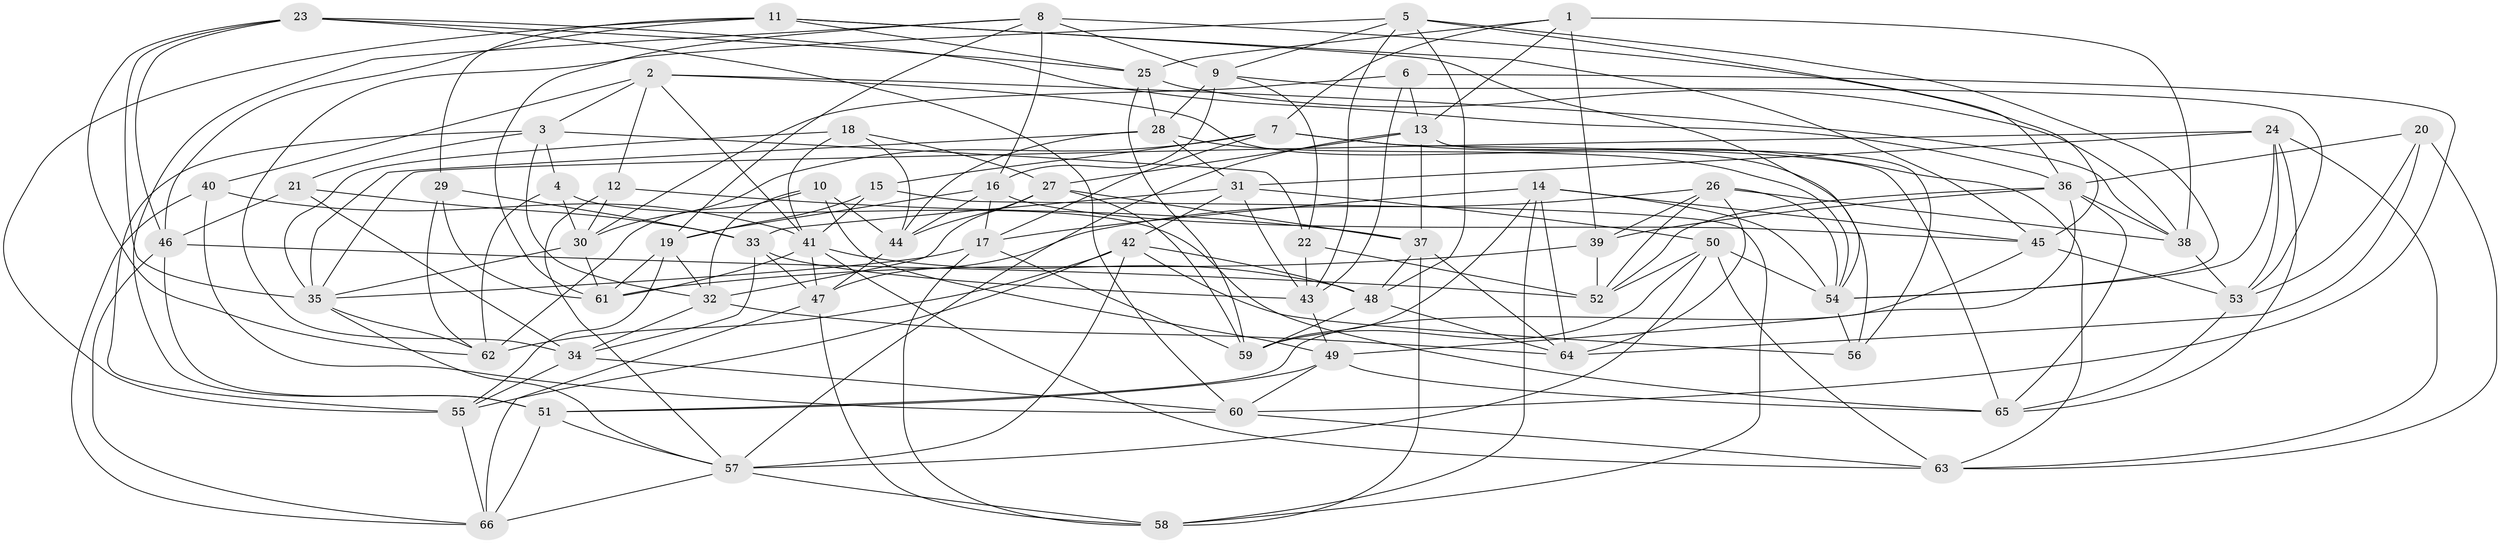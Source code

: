 // original degree distribution, {4: 1.0}
// Generated by graph-tools (version 1.1) at 2025/50/03/09/25 03:50:47]
// undirected, 66 vertices, 190 edges
graph export_dot {
graph [start="1"]
  node [color=gray90,style=filled];
  1;
  2;
  3;
  4;
  5;
  6;
  7;
  8;
  9;
  10;
  11;
  12;
  13;
  14;
  15;
  16;
  17;
  18;
  19;
  20;
  21;
  22;
  23;
  24;
  25;
  26;
  27;
  28;
  29;
  30;
  31;
  32;
  33;
  34;
  35;
  36;
  37;
  38;
  39;
  40;
  41;
  42;
  43;
  44;
  45;
  46;
  47;
  48;
  49;
  50;
  51;
  52;
  53;
  54;
  55;
  56;
  57;
  58;
  59;
  60;
  61;
  62;
  63;
  64;
  65;
  66;
  1 -- 7 [weight=1.0];
  1 -- 13 [weight=1.0];
  1 -- 25 [weight=1.0];
  1 -- 38 [weight=1.0];
  1 -- 39 [weight=2.0];
  2 -- 3 [weight=1.0];
  2 -- 12 [weight=1.0];
  2 -- 38 [weight=1.0];
  2 -- 40 [weight=1.0];
  2 -- 41 [weight=1.0];
  2 -- 56 [weight=1.0];
  3 -- 4 [weight=1.0];
  3 -- 21 [weight=1.0];
  3 -- 22 [weight=1.0];
  3 -- 32 [weight=1.0];
  3 -- 55 [weight=1.0];
  4 -- 30 [weight=1.0];
  4 -- 62 [weight=1.0];
  4 -- 65 [weight=1.0];
  5 -- 9 [weight=1.0];
  5 -- 34 [weight=1.0];
  5 -- 36 [weight=1.0];
  5 -- 43 [weight=1.0];
  5 -- 48 [weight=1.0];
  5 -- 54 [weight=1.0];
  6 -- 13 [weight=1.0];
  6 -- 30 [weight=1.0];
  6 -- 43 [weight=1.0];
  6 -- 60 [weight=1.0];
  7 -- 15 [weight=1.0];
  7 -- 17 [weight=1.0];
  7 -- 30 [weight=1.0];
  7 -- 63 [weight=1.0];
  7 -- 65 [weight=1.0];
  8 -- 9 [weight=1.0];
  8 -- 16 [weight=1.0];
  8 -- 19 [weight=1.0];
  8 -- 45 [weight=1.0];
  8 -- 51 [weight=1.0];
  8 -- 61 [weight=1.0];
  9 -- 16 [weight=1.0];
  9 -- 22 [weight=1.0];
  9 -- 28 [weight=1.0];
  9 -- 53 [weight=1.0];
  10 -- 32 [weight=1.0];
  10 -- 44 [weight=1.0];
  10 -- 49 [weight=1.0];
  10 -- 62 [weight=1.0];
  11 -- 25 [weight=1.0];
  11 -- 29 [weight=1.0];
  11 -- 45 [weight=1.0];
  11 -- 46 [weight=1.0];
  11 -- 54 [weight=1.0];
  11 -- 55 [weight=1.0];
  12 -- 30 [weight=1.0];
  12 -- 37 [weight=1.0];
  12 -- 57 [weight=1.0];
  13 -- 27 [weight=1.0];
  13 -- 37 [weight=1.0];
  13 -- 56 [weight=1.0];
  13 -- 57 [weight=1.0];
  14 -- 17 [weight=1.0];
  14 -- 45 [weight=1.0];
  14 -- 54 [weight=1.0];
  14 -- 58 [weight=1.0];
  14 -- 59 [weight=1.0];
  14 -- 64 [weight=1.0];
  15 -- 19 [weight=1.0];
  15 -- 41 [weight=1.0];
  15 -- 58 [weight=1.0];
  16 -- 17 [weight=1.0];
  16 -- 19 [weight=1.0];
  16 -- 44 [weight=1.0];
  16 -- 45 [weight=1.0];
  17 -- 35 [weight=1.0];
  17 -- 58 [weight=1.0];
  17 -- 59 [weight=1.0];
  18 -- 27 [weight=1.0];
  18 -- 35 [weight=1.0];
  18 -- 41 [weight=1.0];
  18 -- 44 [weight=1.0];
  19 -- 32 [weight=1.0];
  19 -- 55 [weight=1.0];
  19 -- 61 [weight=1.0];
  20 -- 36 [weight=1.0];
  20 -- 53 [weight=1.0];
  20 -- 63 [weight=1.0];
  20 -- 64 [weight=1.0];
  21 -- 33 [weight=1.0];
  21 -- 34 [weight=1.0];
  21 -- 46 [weight=1.0];
  22 -- 43 [weight=1.0];
  22 -- 52 [weight=1.0];
  23 -- 25 [weight=1.0];
  23 -- 35 [weight=1.0];
  23 -- 36 [weight=1.0];
  23 -- 46 [weight=1.0];
  23 -- 60 [weight=1.0];
  23 -- 62 [weight=1.0];
  24 -- 31 [weight=1.0];
  24 -- 35 [weight=1.0];
  24 -- 53 [weight=1.0];
  24 -- 54 [weight=1.0];
  24 -- 63 [weight=1.0];
  24 -- 65 [weight=1.0];
  25 -- 28 [weight=1.0];
  25 -- 38 [weight=1.0];
  25 -- 59 [weight=1.0];
  26 -- 38 [weight=1.0];
  26 -- 39 [weight=1.0];
  26 -- 47 [weight=1.0];
  26 -- 52 [weight=1.0];
  26 -- 54 [weight=1.0];
  26 -- 64 [weight=1.0];
  27 -- 32 [weight=1.0];
  27 -- 37 [weight=1.0];
  27 -- 44 [weight=1.0];
  27 -- 59 [weight=1.0];
  28 -- 31 [weight=1.0];
  28 -- 35 [weight=1.0];
  28 -- 44 [weight=1.0];
  28 -- 54 [weight=1.0];
  29 -- 33 [weight=1.0];
  29 -- 61 [weight=1.0];
  29 -- 62 [weight=1.0];
  30 -- 35 [weight=1.0];
  30 -- 61 [weight=1.0];
  31 -- 33 [weight=1.0];
  31 -- 42 [weight=1.0];
  31 -- 43 [weight=1.0];
  31 -- 50 [weight=1.0];
  32 -- 34 [weight=1.0];
  32 -- 64 [weight=1.0];
  33 -- 34 [weight=1.0];
  33 -- 43 [weight=1.0];
  33 -- 47 [weight=1.0];
  34 -- 55 [weight=1.0];
  34 -- 60 [weight=1.0];
  35 -- 57 [weight=1.0];
  35 -- 62 [weight=1.0];
  36 -- 38 [weight=1.0];
  36 -- 39 [weight=1.0];
  36 -- 51 [weight=1.0];
  36 -- 52 [weight=1.0];
  36 -- 65 [weight=1.0];
  37 -- 48 [weight=1.0];
  37 -- 58 [weight=1.0];
  37 -- 64 [weight=1.0];
  38 -- 53 [weight=1.0];
  39 -- 52 [weight=1.0];
  39 -- 61 [weight=1.0];
  40 -- 41 [weight=1.0];
  40 -- 60 [weight=1.0];
  40 -- 66 [weight=1.0];
  41 -- 47 [weight=1.0];
  41 -- 48 [weight=1.0];
  41 -- 61 [weight=1.0];
  41 -- 63 [weight=1.0];
  42 -- 48 [weight=1.0];
  42 -- 55 [weight=1.0];
  42 -- 56 [weight=1.0];
  42 -- 57 [weight=1.0];
  42 -- 62 [weight=1.0];
  43 -- 49 [weight=1.0];
  44 -- 47 [weight=1.0];
  45 -- 49 [weight=1.0];
  45 -- 53 [weight=1.0];
  46 -- 51 [weight=1.0];
  46 -- 52 [weight=1.0];
  46 -- 66 [weight=1.0];
  47 -- 58 [weight=1.0];
  47 -- 66 [weight=1.0];
  48 -- 59 [weight=1.0];
  48 -- 64 [weight=1.0];
  49 -- 51 [weight=1.0];
  49 -- 60 [weight=1.0];
  49 -- 65 [weight=1.0];
  50 -- 52 [weight=1.0];
  50 -- 54 [weight=1.0];
  50 -- 57 [weight=1.0];
  50 -- 59 [weight=1.0];
  50 -- 63 [weight=1.0];
  51 -- 57 [weight=1.0];
  51 -- 66 [weight=1.0];
  53 -- 65 [weight=1.0];
  54 -- 56 [weight=1.0];
  55 -- 66 [weight=1.0];
  57 -- 58 [weight=1.0];
  57 -- 66 [weight=1.0];
  60 -- 63 [weight=1.0];
}
